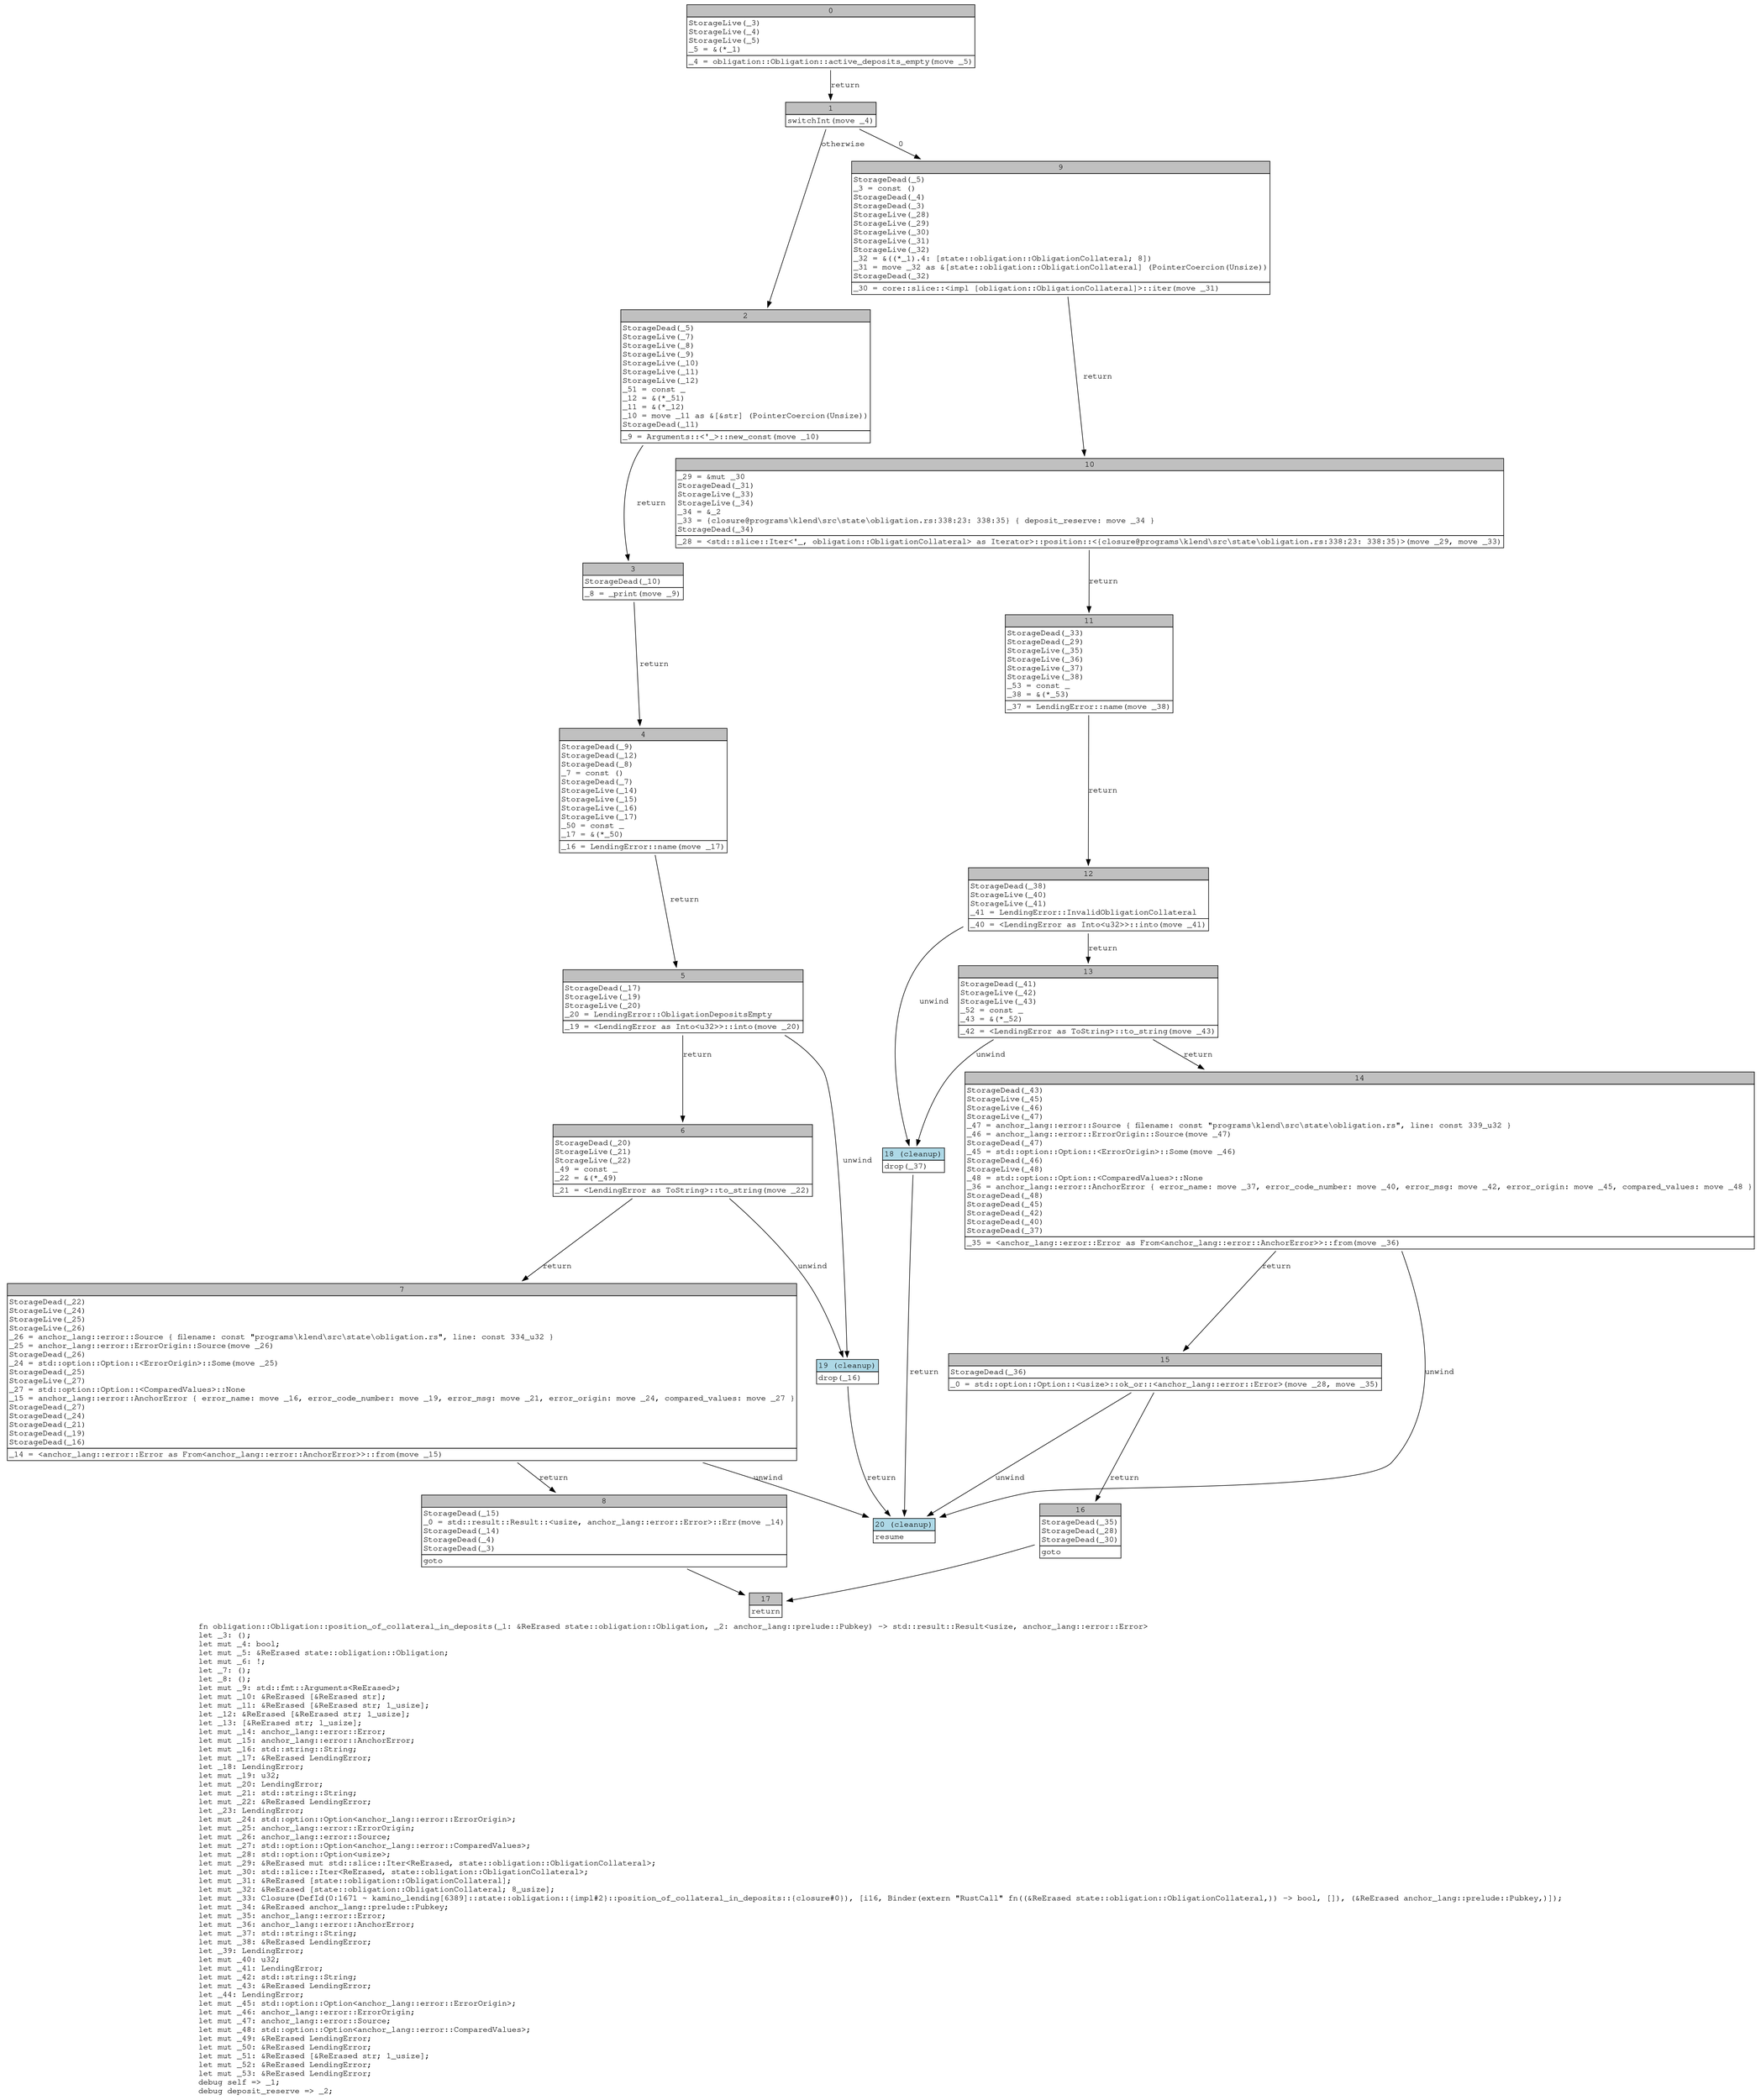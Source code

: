 digraph Mir_0_1670 {
    graph [fontname="Courier, monospace"];
    node [fontname="Courier, monospace"];
    edge [fontname="Courier, monospace"];
    label=<fn obligation::Obligation::position_of_collateral_in_deposits(_1: &amp;ReErased state::obligation::Obligation, _2: anchor_lang::prelude::Pubkey) -&gt; std::result::Result&lt;usize, anchor_lang::error::Error&gt;<br align="left"/>let _3: ();<br align="left"/>let mut _4: bool;<br align="left"/>let mut _5: &amp;ReErased state::obligation::Obligation;<br align="left"/>let mut _6: !;<br align="left"/>let _7: ();<br align="left"/>let _8: ();<br align="left"/>let mut _9: std::fmt::Arguments&lt;ReErased&gt;;<br align="left"/>let mut _10: &amp;ReErased [&amp;ReErased str];<br align="left"/>let mut _11: &amp;ReErased [&amp;ReErased str; 1_usize];<br align="left"/>let _12: &amp;ReErased [&amp;ReErased str; 1_usize];<br align="left"/>let _13: [&amp;ReErased str; 1_usize];<br align="left"/>let mut _14: anchor_lang::error::Error;<br align="left"/>let mut _15: anchor_lang::error::AnchorError;<br align="left"/>let mut _16: std::string::String;<br align="left"/>let mut _17: &amp;ReErased LendingError;<br align="left"/>let _18: LendingError;<br align="left"/>let mut _19: u32;<br align="left"/>let mut _20: LendingError;<br align="left"/>let mut _21: std::string::String;<br align="left"/>let mut _22: &amp;ReErased LendingError;<br align="left"/>let _23: LendingError;<br align="left"/>let mut _24: std::option::Option&lt;anchor_lang::error::ErrorOrigin&gt;;<br align="left"/>let mut _25: anchor_lang::error::ErrorOrigin;<br align="left"/>let mut _26: anchor_lang::error::Source;<br align="left"/>let mut _27: std::option::Option&lt;anchor_lang::error::ComparedValues&gt;;<br align="left"/>let mut _28: std::option::Option&lt;usize&gt;;<br align="left"/>let mut _29: &amp;ReErased mut std::slice::Iter&lt;ReErased, state::obligation::ObligationCollateral&gt;;<br align="left"/>let mut _30: std::slice::Iter&lt;ReErased, state::obligation::ObligationCollateral&gt;;<br align="left"/>let mut _31: &amp;ReErased [state::obligation::ObligationCollateral];<br align="left"/>let mut _32: &amp;ReErased [state::obligation::ObligationCollateral; 8_usize];<br align="left"/>let mut _33: Closure(DefId(0:1671 ~ kamino_lending[6389]::state::obligation::{impl#2}::position_of_collateral_in_deposits::{closure#0}), [i16, Binder(extern &quot;RustCall&quot; fn((&amp;ReErased state::obligation::ObligationCollateral,)) -&gt; bool, []), (&amp;ReErased anchor_lang::prelude::Pubkey,)]);<br align="left"/>let mut _34: &amp;ReErased anchor_lang::prelude::Pubkey;<br align="left"/>let mut _35: anchor_lang::error::Error;<br align="left"/>let mut _36: anchor_lang::error::AnchorError;<br align="left"/>let mut _37: std::string::String;<br align="left"/>let mut _38: &amp;ReErased LendingError;<br align="left"/>let _39: LendingError;<br align="left"/>let mut _40: u32;<br align="left"/>let mut _41: LendingError;<br align="left"/>let mut _42: std::string::String;<br align="left"/>let mut _43: &amp;ReErased LendingError;<br align="left"/>let _44: LendingError;<br align="left"/>let mut _45: std::option::Option&lt;anchor_lang::error::ErrorOrigin&gt;;<br align="left"/>let mut _46: anchor_lang::error::ErrorOrigin;<br align="left"/>let mut _47: anchor_lang::error::Source;<br align="left"/>let mut _48: std::option::Option&lt;anchor_lang::error::ComparedValues&gt;;<br align="left"/>let mut _49: &amp;ReErased LendingError;<br align="left"/>let mut _50: &amp;ReErased LendingError;<br align="left"/>let mut _51: &amp;ReErased [&amp;ReErased str; 1_usize];<br align="left"/>let mut _52: &amp;ReErased LendingError;<br align="left"/>let mut _53: &amp;ReErased LendingError;<br align="left"/>debug self =&gt; _1;<br align="left"/>debug deposit_reserve =&gt; _2;<br align="left"/>>;
    bb0__0_1670 [shape="none", label=<<table border="0" cellborder="1" cellspacing="0"><tr><td bgcolor="gray" align="center" colspan="1">0</td></tr><tr><td align="left" balign="left">StorageLive(_3)<br/>StorageLive(_4)<br/>StorageLive(_5)<br/>_5 = &amp;(*_1)<br/></td></tr><tr><td align="left">_4 = obligation::Obligation::active_deposits_empty(move _5)</td></tr></table>>];
    bb1__0_1670 [shape="none", label=<<table border="0" cellborder="1" cellspacing="0"><tr><td bgcolor="gray" align="center" colspan="1">1</td></tr><tr><td align="left">switchInt(move _4)</td></tr></table>>];
    bb2__0_1670 [shape="none", label=<<table border="0" cellborder="1" cellspacing="0"><tr><td bgcolor="gray" align="center" colspan="1">2</td></tr><tr><td align="left" balign="left">StorageDead(_5)<br/>StorageLive(_7)<br/>StorageLive(_8)<br/>StorageLive(_9)<br/>StorageLive(_10)<br/>StorageLive(_11)<br/>StorageLive(_12)<br/>_51 = const _<br/>_12 = &amp;(*_51)<br/>_11 = &amp;(*_12)<br/>_10 = move _11 as &amp;[&amp;str] (PointerCoercion(Unsize))<br/>StorageDead(_11)<br/></td></tr><tr><td align="left">_9 = Arguments::&lt;'_&gt;::new_const(move _10)</td></tr></table>>];
    bb3__0_1670 [shape="none", label=<<table border="0" cellborder="1" cellspacing="0"><tr><td bgcolor="gray" align="center" colspan="1">3</td></tr><tr><td align="left" balign="left">StorageDead(_10)<br/></td></tr><tr><td align="left">_8 = _print(move _9)</td></tr></table>>];
    bb4__0_1670 [shape="none", label=<<table border="0" cellborder="1" cellspacing="0"><tr><td bgcolor="gray" align="center" colspan="1">4</td></tr><tr><td align="left" balign="left">StorageDead(_9)<br/>StorageDead(_12)<br/>StorageDead(_8)<br/>_7 = const ()<br/>StorageDead(_7)<br/>StorageLive(_14)<br/>StorageLive(_15)<br/>StorageLive(_16)<br/>StorageLive(_17)<br/>_50 = const _<br/>_17 = &amp;(*_50)<br/></td></tr><tr><td align="left">_16 = LendingError::name(move _17)</td></tr></table>>];
    bb5__0_1670 [shape="none", label=<<table border="0" cellborder="1" cellspacing="0"><tr><td bgcolor="gray" align="center" colspan="1">5</td></tr><tr><td align="left" balign="left">StorageDead(_17)<br/>StorageLive(_19)<br/>StorageLive(_20)<br/>_20 = LendingError::ObligationDepositsEmpty<br/></td></tr><tr><td align="left">_19 = &lt;LendingError as Into&lt;u32&gt;&gt;::into(move _20)</td></tr></table>>];
    bb6__0_1670 [shape="none", label=<<table border="0" cellborder="1" cellspacing="0"><tr><td bgcolor="gray" align="center" colspan="1">6</td></tr><tr><td align="left" balign="left">StorageDead(_20)<br/>StorageLive(_21)<br/>StorageLive(_22)<br/>_49 = const _<br/>_22 = &amp;(*_49)<br/></td></tr><tr><td align="left">_21 = &lt;LendingError as ToString&gt;::to_string(move _22)</td></tr></table>>];
    bb7__0_1670 [shape="none", label=<<table border="0" cellborder="1" cellspacing="0"><tr><td bgcolor="gray" align="center" colspan="1">7</td></tr><tr><td align="left" balign="left">StorageDead(_22)<br/>StorageLive(_24)<br/>StorageLive(_25)<br/>StorageLive(_26)<br/>_26 = anchor_lang::error::Source { filename: const &quot;programs\\klend\\src\\state\\obligation.rs&quot;, line: const 334_u32 }<br/>_25 = anchor_lang::error::ErrorOrigin::Source(move _26)<br/>StorageDead(_26)<br/>_24 = std::option::Option::&lt;ErrorOrigin&gt;::Some(move _25)<br/>StorageDead(_25)<br/>StorageLive(_27)<br/>_27 = std::option::Option::&lt;ComparedValues&gt;::None<br/>_15 = anchor_lang::error::AnchorError { error_name: move _16, error_code_number: move _19, error_msg: move _21, error_origin: move _24, compared_values: move _27 }<br/>StorageDead(_27)<br/>StorageDead(_24)<br/>StorageDead(_21)<br/>StorageDead(_19)<br/>StorageDead(_16)<br/></td></tr><tr><td align="left">_14 = &lt;anchor_lang::error::Error as From&lt;anchor_lang::error::AnchorError&gt;&gt;::from(move _15)</td></tr></table>>];
    bb8__0_1670 [shape="none", label=<<table border="0" cellborder="1" cellspacing="0"><tr><td bgcolor="gray" align="center" colspan="1">8</td></tr><tr><td align="left" balign="left">StorageDead(_15)<br/>_0 = std::result::Result::&lt;usize, anchor_lang::error::Error&gt;::Err(move _14)<br/>StorageDead(_14)<br/>StorageDead(_4)<br/>StorageDead(_3)<br/></td></tr><tr><td align="left">goto</td></tr></table>>];
    bb9__0_1670 [shape="none", label=<<table border="0" cellborder="1" cellspacing="0"><tr><td bgcolor="gray" align="center" colspan="1">9</td></tr><tr><td align="left" balign="left">StorageDead(_5)<br/>_3 = const ()<br/>StorageDead(_4)<br/>StorageDead(_3)<br/>StorageLive(_28)<br/>StorageLive(_29)<br/>StorageLive(_30)<br/>StorageLive(_31)<br/>StorageLive(_32)<br/>_32 = &amp;((*_1).4: [state::obligation::ObligationCollateral; 8])<br/>_31 = move _32 as &amp;[state::obligation::ObligationCollateral] (PointerCoercion(Unsize))<br/>StorageDead(_32)<br/></td></tr><tr><td align="left">_30 = core::slice::&lt;impl [obligation::ObligationCollateral]&gt;::iter(move _31)</td></tr></table>>];
    bb10__0_1670 [shape="none", label=<<table border="0" cellborder="1" cellspacing="0"><tr><td bgcolor="gray" align="center" colspan="1">10</td></tr><tr><td align="left" balign="left">_29 = &amp;mut _30<br/>StorageDead(_31)<br/>StorageLive(_33)<br/>StorageLive(_34)<br/>_34 = &amp;_2<br/>_33 = {closure@programs\klend\src\state\obligation.rs:338:23: 338:35} { deposit_reserve: move _34 }<br/>StorageDead(_34)<br/></td></tr><tr><td align="left">_28 = &lt;std::slice::Iter&lt;'_, obligation::ObligationCollateral&gt; as Iterator&gt;::position::&lt;{closure@programs\klend\src\state\obligation.rs:338:23: 338:35}&gt;(move _29, move _33)</td></tr></table>>];
    bb11__0_1670 [shape="none", label=<<table border="0" cellborder="1" cellspacing="0"><tr><td bgcolor="gray" align="center" colspan="1">11</td></tr><tr><td align="left" balign="left">StorageDead(_33)<br/>StorageDead(_29)<br/>StorageLive(_35)<br/>StorageLive(_36)<br/>StorageLive(_37)<br/>StorageLive(_38)<br/>_53 = const _<br/>_38 = &amp;(*_53)<br/></td></tr><tr><td align="left">_37 = LendingError::name(move _38)</td></tr></table>>];
    bb12__0_1670 [shape="none", label=<<table border="0" cellborder="1" cellspacing="0"><tr><td bgcolor="gray" align="center" colspan="1">12</td></tr><tr><td align="left" balign="left">StorageDead(_38)<br/>StorageLive(_40)<br/>StorageLive(_41)<br/>_41 = LendingError::InvalidObligationCollateral<br/></td></tr><tr><td align="left">_40 = &lt;LendingError as Into&lt;u32&gt;&gt;::into(move _41)</td></tr></table>>];
    bb13__0_1670 [shape="none", label=<<table border="0" cellborder="1" cellspacing="0"><tr><td bgcolor="gray" align="center" colspan="1">13</td></tr><tr><td align="left" balign="left">StorageDead(_41)<br/>StorageLive(_42)<br/>StorageLive(_43)<br/>_52 = const _<br/>_43 = &amp;(*_52)<br/></td></tr><tr><td align="left">_42 = &lt;LendingError as ToString&gt;::to_string(move _43)</td></tr></table>>];
    bb14__0_1670 [shape="none", label=<<table border="0" cellborder="1" cellspacing="0"><tr><td bgcolor="gray" align="center" colspan="1">14</td></tr><tr><td align="left" balign="left">StorageDead(_43)<br/>StorageLive(_45)<br/>StorageLive(_46)<br/>StorageLive(_47)<br/>_47 = anchor_lang::error::Source { filename: const &quot;programs\\klend\\src\\state\\obligation.rs&quot;, line: const 339_u32 }<br/>_46 = anchor_lang::error::ErrorOrigin::Source(move _47)<br/>StorageDead(_47)<br/>_45 = std::option::Option::&lt;ErrorOrigin&gt;::Some(move _46)<br/>StorageDead(_46)<br/>StorageLive(_48)<br/>_48 = std::option::Option::&lt;ComparedValues&gt;::None<br/>_36 = anchor_lang::error::AnchorError { error_name: move _37, error_code_number: move _40, error_msg: move _42, error_origin: move _45, compared_values: move _48 }<br/>StorageDead(_48)<br/>StorageDead(_45)<br/>StorageDead(_42)<br/>StorageDead(_40)<br/>StorageDead(_37)<br/></td></tr><tr><td align="left">_35 = &lt;anchor_lang::error::Error as From&lt;anchor_lang::error::AnchorError&gt;&gt;::from(move _36)</td></tr></table>>];
    bb15__0_1670 [shape="none", label=<<table border="0" cellborder="1" cellspacing="0"><tr><td bgcolor="gray" align="center" colspan="1">15</td></tr><tr><td align="left" balign="left">StorageDead(_36)<br/></td></tr><tr><td align="left">_0 = std::option::Option::&lt;usize&gt;::ok_or::&lt;anchor_lang::error::Error&gt;(move _28, move _35)</td></tr></table>>];
    bb16__0_1670 [shape="none", label=<<table border="0" cellborder="1" cellspacing="0"><tr><td bgcolor="gray" align="center" colspan="1">16</td></tr><tr><td align="left" balign="left">StorageDead(_35)<br/>StorageDead(_28)<br/>StorageDead(_30)<br/></td></tr><tr><td align="left">goto</td></tr></table>>];
    bb17__0_1670 [shape="none", label=<<table border="0" cellborder="1" cellspacing="0"><tr><td bgcolor="gray" align="center" colspan="1">17</td></tr><tr><td align="left">return</td></tr></table>>];
    bb18__0_1670 [shape="none", label=<<table border="0" cellborder="1" cellspacing="0"><tr><td bgcolor="lightblue" align="center" colspan="1">18 (cleanup)</td></tr><tr><td align="left">drop(_37)</td></tr></table>>];
    bb19__0_1670 [shape="none", label=<<table border="0" cellborder="1" cellspacing="0"><tr><td bgcolor="lightblue" align="center" colspan="1">19 (cleanup)</td></tr><tr><td align="left">drop(_16)</td></tr></table>>];
    bb20__0_1670 [shape="none", label=<<table border="0" cellborder="1" cellspacing="0"><tr><td bgcolor="lightblue" align="center" colspan="1">20 (cleanup)</td></tr><tr><td align="left">resume</td></tr></table>>];
    bb0__0_1670 -> bb1__0_1670 [label="return"];
    bb1__0_1670 -> bb9__0_1670 [label="0"];
    bb1__0_1670 -> bb2__0_1670 [label="otherwise"];
    bb2__0_1670 -> bb3__0_1670 [label="return"];
    bb3__0_1670 -> bb4__0_1670 [label="return"];
    bb4__0_1670 -> bb5__0_1670 [label="return"];
    bb5__0_1670 -> bb6__0_1670 [label="return"];
    bb5__0_1670 -> bb19__0_1670 [label="unwind"];
    bb6__0_1670 -> bb7__0_1670 [label="return"];
    bb6__0_1670 -> bb19__0_1670 [label="unwind"];
    bb7__0_1670 -> bb8__0_1670 [label="return"];
    bb7__0_1670 -> bb20__0_1670 [label="unwind"];
    bb8__0_1670 -> bb17__0_1670 [label=""];
    bb9__0_1670 -> bb10__0_1670 [label="return"];
    bb10__0_1670 -> bb11__0_1670 [label="return"];
    bb11__0_1670 -> bb12__0_1670 [label="return"];
    bb12__0_1670 -> bb13__0_1670 [label="return"];
    bb12__0_1670 -> bb18__0_1670 [label="unwind"];
    bb13__0_1670 -> bb14__0_1670 [label="return"];
    bb13__0_1670 -> bb18__0_1670 [label="unwind"];
    bb14__0_1670 -> bb15__0_1670 [label="return"];
    bb14__0_1670 -> bb20__0_1670 [label="unwind"];
    bb15__0_1670 -> bb16__0_1670 [label="return"];
    bb15__0_1670 -> bb20__0_1670 [label="unwind"];
    bb16__0_1670 -> bb17__0_1670 [label=""];
    bb18__0_1670 -> bb20__0_1670 [label="return"];
    bb19__0_1670 -> bb20__0_1670 [label="return"];
}

